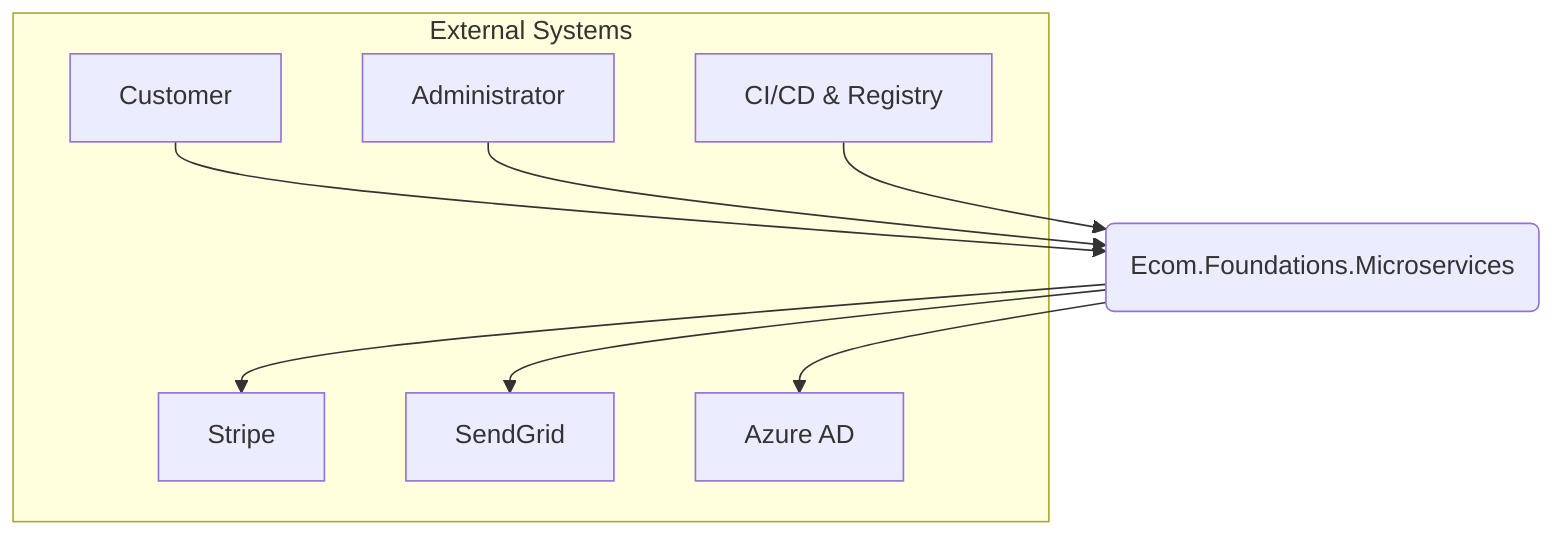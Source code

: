 graph TD
    subgraph "External Systems"
        customer[Customer]
        admin[Administrator]
        stripe[Stripe]
        sendgrid[SendGrid]
        azureAD[Azure AD]
        ci_cd[CI/CD & Registry]
    end

    system(Ecom.Foundations.Microservices)

    customer --> system
    admin --> system
    system --> stripe
    system --> sendgrid
    system --> azureAD
    ci_cd --> system